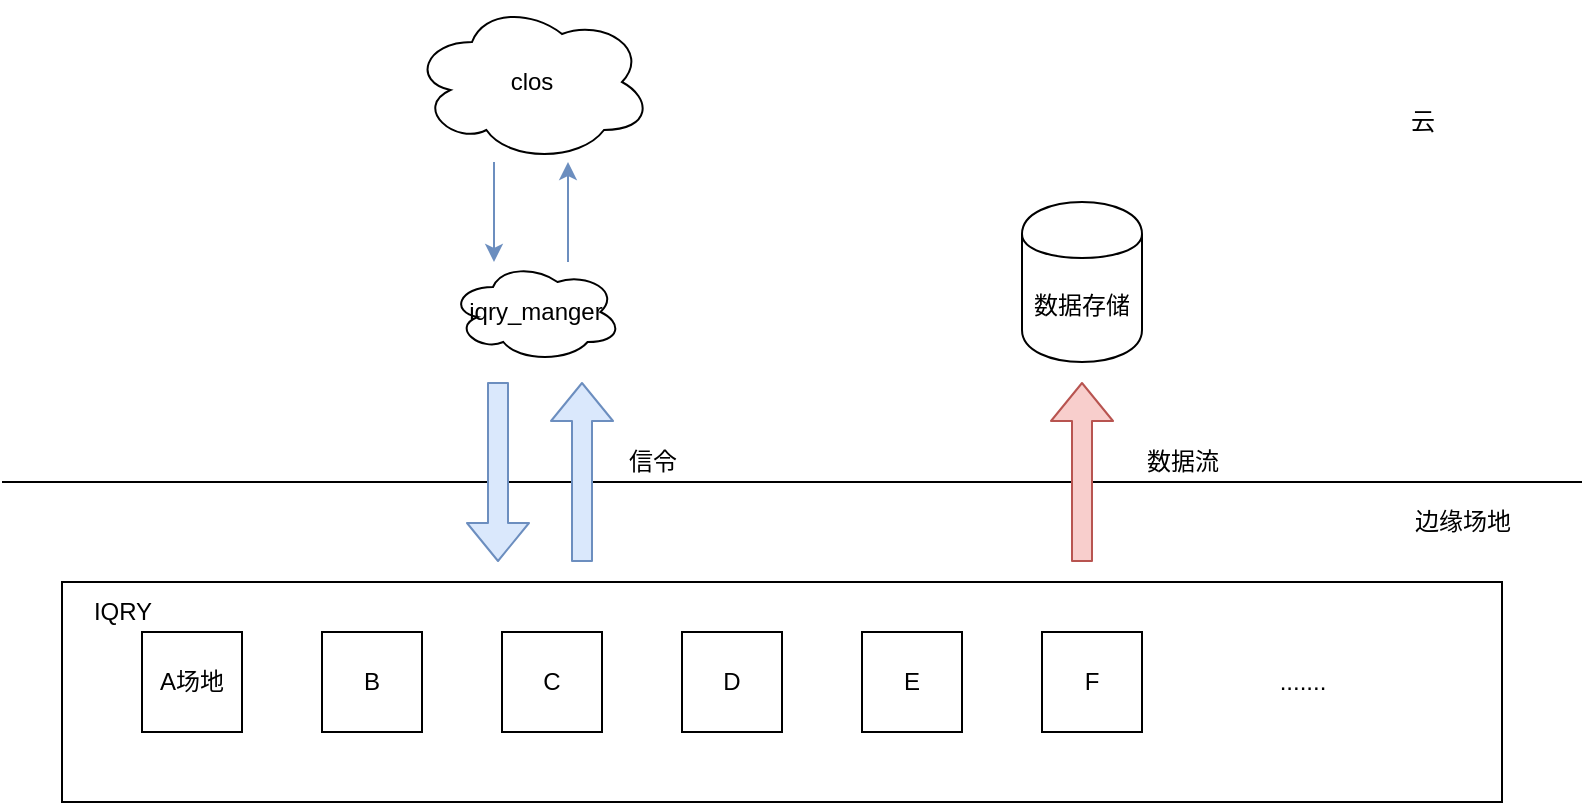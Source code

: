 <mxfile version="14.2.9" type="github">
  <diagram id="prtHgNgQTEPvFCAcTncT" name="Page-1">
    <mxGraphModel dx="1640" dy="442" grid="1" gridSize="10" guides="1" tooltips="1" connect="1" arrows="1" fold="1" page="1" pageScale="1" pageWidth="827" pageHeight="1169" math="0" shadow="0">
      <root>
        <mxCell id="0" />
        <mxCell id="1" parent="0" />
        <mxCell id="uaeuV4Xfc-TyexDpX0tF-1" value="clos" style="ellipse;shape=cloud;whiteSpace=wrap;html=1;" vertex="1" parent="1">
          <mxGeometry x="145" y="120" width="120" height="80" as="geometry" />
        </mxCell>
        <mxCell id="uaeuV4Xfc-TyexDpX0tF-2" value="" style="endArrow=none;html=1;" edge="1" parent="1">
          <mxGeometry width="50" height="50" relative="1" as="geometry">
            <mxPoint x="-60" y="360" as="sourcePoint" />
            <mxPoint x="730" y="360" as="targetPoint" />
          </mxGeometry>
        </mxCell>
        <mxCell id="uaeuV4Xfc-TyexDpX0tF-3" value="iqry_manger" style="ellipse;shape=cloud;whiteSpace=wrap;html=1;" vertex="1" parent="1">
          <mxGeometry x="164" y="250" width="86" height="50" as="geometry" />
        </mxCell>
        <mxCell id="uaeuV4Xfc-TyexDpX0tF-4" value="" style="endArrow=classic;html=1;fillColor=#dae8fc;strokeColor=#6c8ebf;" edge="1" parent="1">
          <mxGeometry width="50" height="50" relative="1" as="geometry">
            <mxPoint x="186" y="200" as="sourcePoint" />
            <mxPoint x="186" y="250" as="targetPoint" />
          </mxGeometry>
        </mxCell>
        <mxCell id="uaeuV4Xfc-TyexDpX0tF-5" value="A场地" style="whiteSpace=wrap;html=1;aspect=fixed;" vertex="1" parent="1">
          <mxGeometry x="10" y="435" width="50" height="50" as="geometry" />
        </mxCell>
        <mxCell id="uaeuV4Xfc-TyexDpX0tF-6" value="B" style="whiteSpace=wrap;html=1;aspect=fixed;" vertex="1" parent="1">
          <mxGeometry x="100" y="435" width="50" height="50" as="geometry" />
        </mxCell>
        <mxCell id="uaeuV4Xfc-TyexDpX0tF-7" value="C" style="whiteSpace=wrap;html=1;aspect=fixed;" vertex="1" parent="1">
          <mxGeometry x="190" y="435" width="50" height="50" as="geometry" />
        </mxCell>
        <mxCell id="uaeuV4Xfc-TyexDpX0tF-8" value="D" style="whiteSpace=wrap;html=1;aspect=fixed;" vertex="1" parent="1">
          <mxGeometry x="280" y="435" width="50" height="50" as="geometry" />
        </mxCell>
        <mxCell id="uaeuV4Xfc-TyexDpX0tF-12" value="E" style="whiteSpace=wrap;html=1;aspect=fixed;" vertex="1" parent="1">
          <mxGeometry x="370" y="435" width="50" height="50" as="geometry" />
        </mxCell>
        <mxCell id="uaeuV4Xfc-TyexDpX0tF-13" value="F" style="whiteSpace=wrap;html=1;aspect=fixed;" vertex="1" parent="1">
          <mxGeometry x="460" y="435" width="50" height="50" as="geometry" />
        </mxCell>
        <mxCell id="uaeuV4Xfc-TyexDpX0tF-31" value="数据存储" style="shape=cylinder;whiteSpace=wrap;html=1;boundedLbl=1;backgroundOutline=1;" vertex="1" parent="1">
          <mxGeometry x="450" y="220" width="60" height="80" as="geometry" />
        </mxCell>
        <mxCell id="uaeuV4Xfc-TyexDpX0tF-53" value="云" style="text;html=1;align=center;verticalAlign=middle;resizable=0;points=[];autosize=1;" vertex="1" parent="1">
          <mxGeometry x="635" y="170" width="30" height="20" as="geometry" />
        </mxCell>
        <mxCell id="uaeuV4Xfc-TyexDpX0tF-54" value="边缘场地" style="text;html=1;align=center;verticalAlign=middle;resizable=0;points=[];autosize=1;" vertex="1" parent="1">
          <mxGeometry x="640" y="370" width="60" height="20" as="geometry" />
        </mxCell>
        <mxCell id="uaeuV4Xfc-TyexDpX0tF-55" value="" style="rounded=0;whiteSpace=wrap;html=1;fillColor=none;" vertex="1" parent="1">
          <mxGeometry x="-30" y="410" width="720" height="110" as="geometry" />
        </mxCell>
        <mxCell id="uaeuV4Xfc-TyexDpX0tF-56" value="......." style="text;html=1;align=center;verticalAlign=middle;resizable=0;points=[];autosize=1;" vertex="1" parent="1">
          <mxGeometry x="570" y="450" width="40" height="20" as="geometry" />
        </mxCell>
        <mxCell id="uaeuV4Xfc-TyexDpX0tF-57" value="IQRY" style="text;html=1;align=center;verticalAlign=middle;resizable=0;points=[];autosize=1;" vertex="1" parent="1">
          <mxGeometry x="-20" y="415" width="40" height="20" as="geometry" />
        </mxCell>
        <mxCell id="uaeuV4Xfc-TyexDpX0tF-58" value="" style="shape=flexArrow;endArrow=classic;html=1;fillColor=#dae8fc;strokeColor=#6c8ebf;" edge="1" parent="1">
          <mxGeometry width="50" height="50" relative="1" as="geometry">
            <mxPoint x="188" y="310" as="sourcePoint" />
            <mxPoint x="188" y="400" as="targetPoint" />
          </mxGeometry>
        </mxCell>
        <mxCell id="uaeuV4Xfc-TyexDpX0tF-59" value="" style="shape=flexArrow;endArrow=classic;html=1;fillColor=#dae8fc;strokeColor=#6c8ebf;" edge="1" parent="1">
          <mxGeometry width="50" height="50" relative="1" as="geometry">
            <mxPoint x="230" y="400" as="sourcePoint" />
            <mxPoint x="230" y="310" as="targetPoint" />
          </mxGeometry>
        </mxCell>
        <mxCell id="uaeuV4Xfc-TyexDpX0tF-60" value="" style="endArrow=classic;html=1;fillColor=#dae8fc;strokeColor=#6c8ebf;" edge="1" parent="1">
          <mxGeometry width="50" height="50" relative="1" as="geometry">
            <mxPoint x="223" y="250" as="sourcePoint" />
            <mxPoint x="223" y="200" as="targetPoint" />
          </mxGeometry>
        </mxCell>
        <mxCell id="uaeuV4Xfc-TyexDpX0tF-61" value="" style="shape=flexArrow;endArrow=classic;html=1;fillColor=#f8cecc;strokeColor=#b85450;" edge="1" parent="1">
          <mxGeometry width="50" height="50" relative="1" as="geometry">
            <mxPoint x="480" y="400" as="sourcePoint" />
            <mxPoint x="480" y="310" as="targetPoint" />
          </mxGeometry>
        </mxCell>
        <mxCell id="uaeuV4Xfc-TyexDpX0tF-62" value="信令" style="text;html=1;align=center;verticalAlign=middle;resizable=0;points=[];autosize=1;" vertex="1" parent="1">
          <mxGeometry x="245" y="340" width="40" height="20" as="geometry" />
        </mxCell>
        <mxCell id="uaeuV4Xfc-TyexDpX0tF-63" value="数据流" style="text;html=1;align=center;verticalAlign=middle;resizable=0;points=[];autosize=1;" vertex="1" parent="1">
          <mxGeometry x="505" y="340" width="50" height="20" as="geometry" />
        </mxCell>
      </root>
    </mxGraphModel>
  </diagram>
</mxfile>
